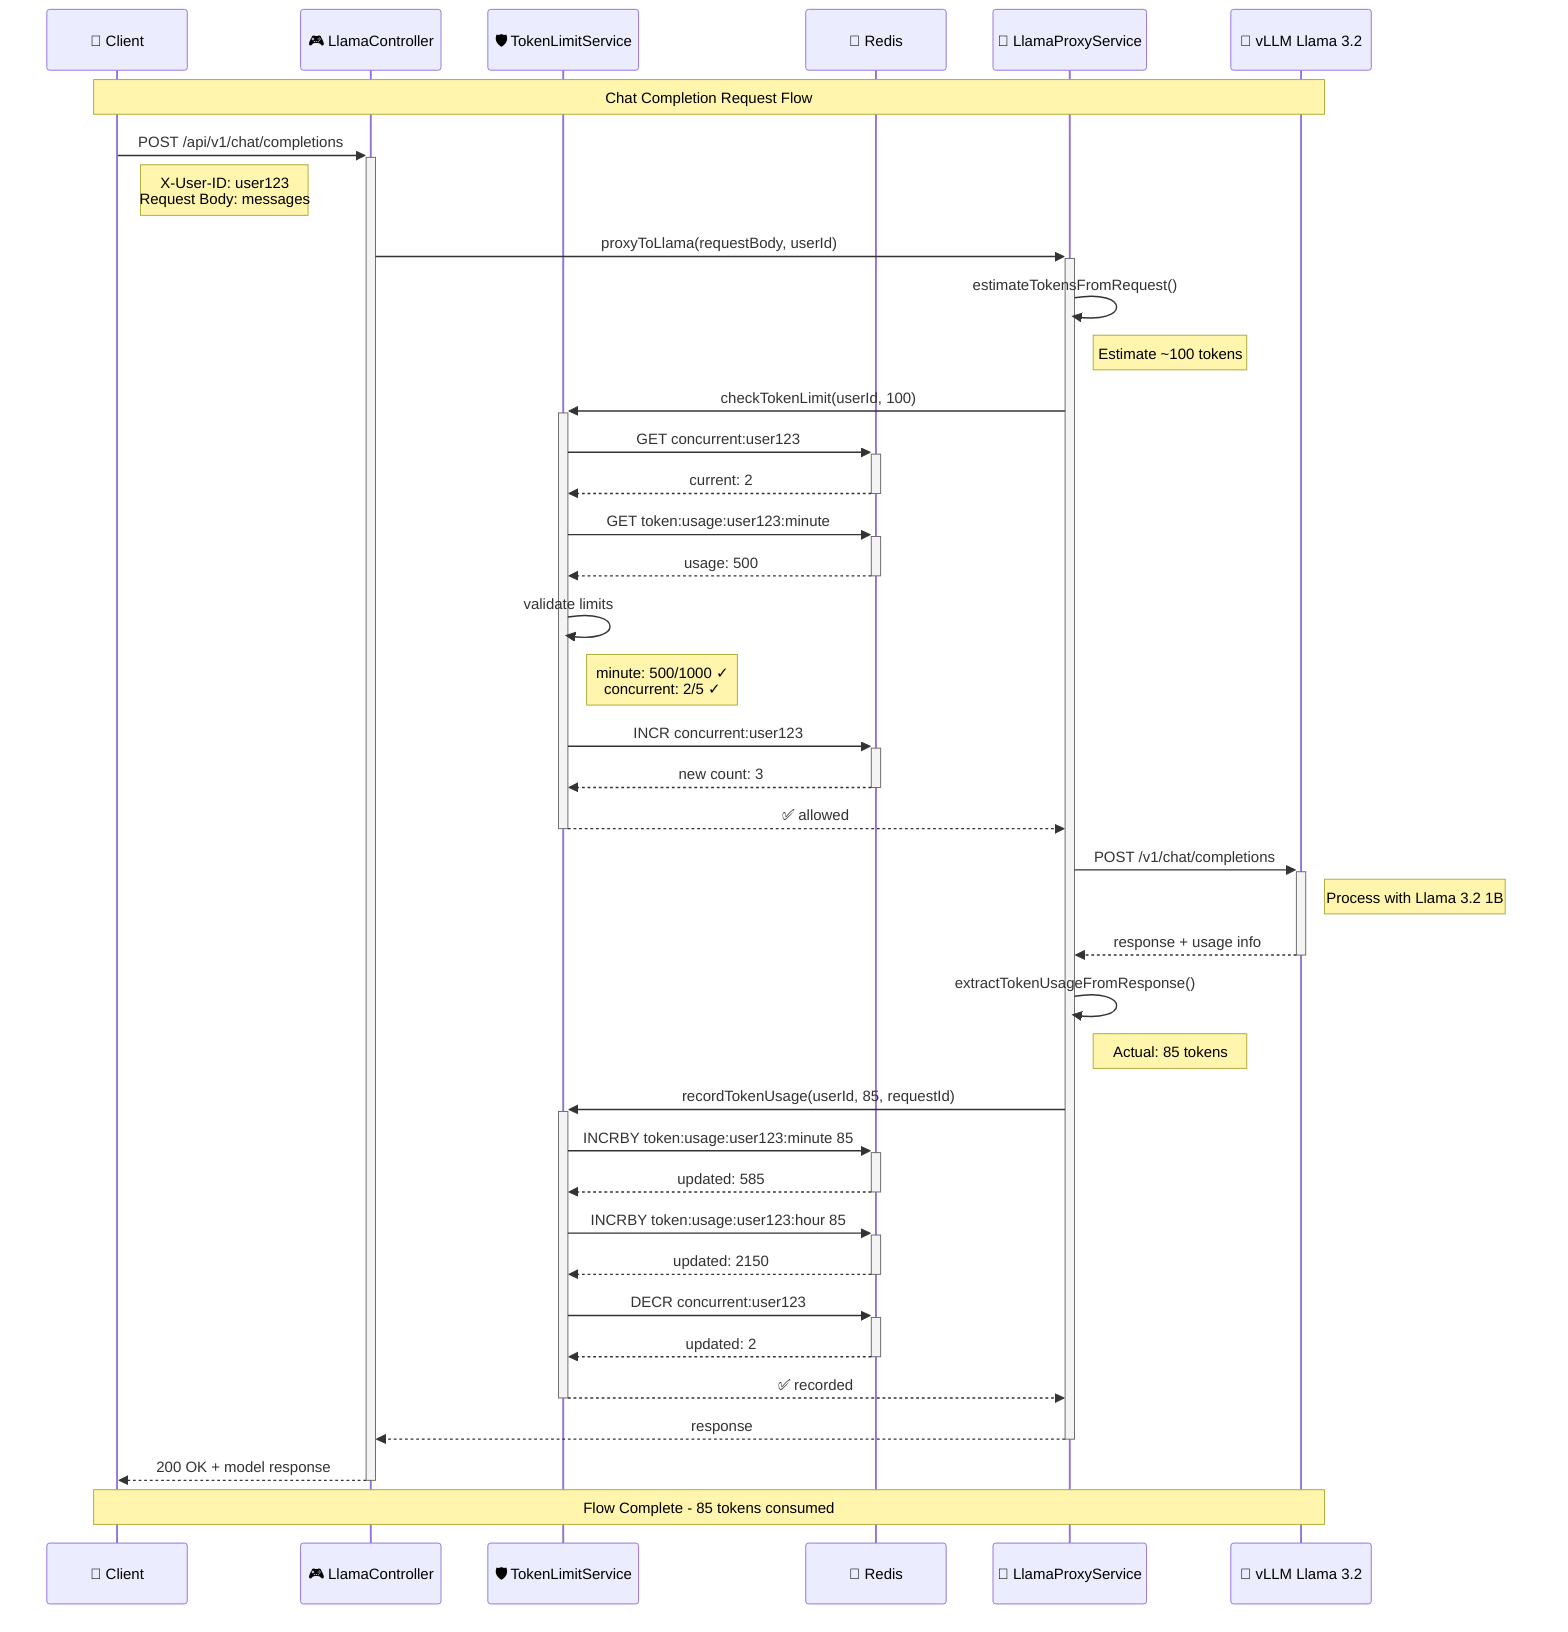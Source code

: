 sequenceDiagram
    participant Client as 📱 Client
    participant Controller as 🎮 LlamaController
    participant TokenService as 🛡️ TokenLimitService
    participant Redis as 💾 Redis
    participant ProxyService as 🔄 LlamaProxyService
    participant vLLM as 🤖 vLLM Llama 3.2

    Note over Client,vLLM: Chat Completion Request Flow

    Client->>+Controller: POST /api/v1/chat/completions
    Note right of Client: X-User-ID: user123<br/>Request Body: messages

    Controller->>+ProxyService: proxyToLlama(requestBody, userId)
    
    ProxyService->>ProxyService: estimateTokensFromRequest()
    Note right of ProxyService: Estimate ~100 tokens

    ProxyService->>+TokenService: checkTokenLimit(userId, 100)
    
    TokenService->>+Redis: GET concurrent:user123
    Redis-->>-TokenService: current: 2
    
    TokenService->>+Redis: GET token:usage:user123:minute
    Redis-->>-TokenService: usage: 500
    
    TokenService->>TokenService: validate limits
    Note right of TokenService: minute: 500/1000 ✓<br/>concurrent: 2/5 ✓
    
    TokenService->>+Redis: INCR concurrent:user123
    Redis-->>-TokenService: new count: 3
    
    TokenService-->>-ProxyService: ✅ allowed
    
    ProxyService->>+vLLM: POST /v1/chat/completions
    Note right of vLLM: Process with Llama 3.2 1B
    vLLM-->>-ProxyService: response + usage info
    
    ProxyService->>ProxyService: extractTokenUsageFromResponse()
    Note right of ProxyService: Actual: 85 tokens
    
    ProxyService->>+TokenService: recordTokenUsage(userId, 85, requestId)
    
    TokenService->>+Redis: INCRBY token:usage:user123:minute 85
    Redis-->>-TokenService: updated: 585
    
    TokenService->>+Redis: INCRBY token:usage:user123:hour 85
    Redis-->>-TokenService: updated: 2150
    
    TokenService->>+Redis: DECR concurrent:user123
    Redis-->>-TokenService: updated: 2
    
    TokenService-->>-ProxyService: ✅ recorded
    
    ProxyService-->>-Controller: response
    Controller-->>-Client: 200 OK + model response

    Note over Client,vLLM: Flow Complete - 85 tokens consumed
